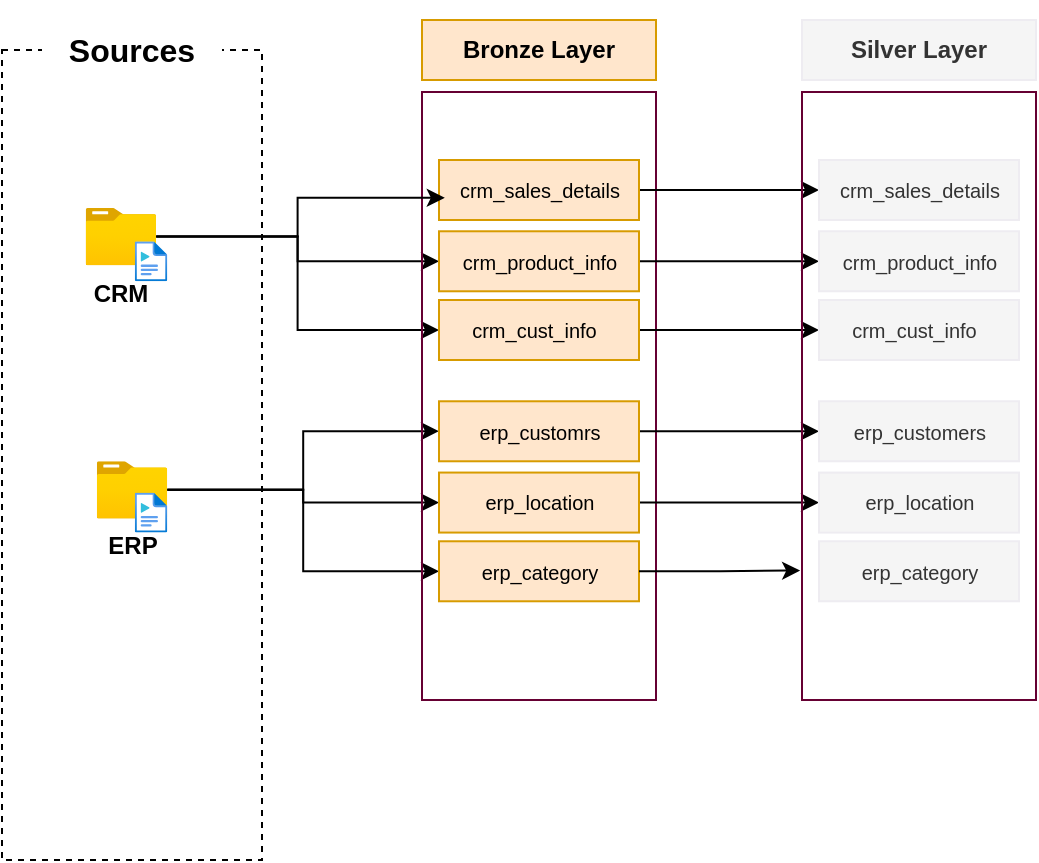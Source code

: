 <mxfile version="28.0.6">
  <diagram name="Page-1" id="8NWkZT1DCMUcKtXngkBW">
    <mxGraphModel dx="719" dy="465" grid="1" gridSize="10" guides="1" tooltips="1" connect="1" arrows="1" fold="1" page="1" pageScale="1" pageWidth="850" pageHeight="1100" math="0" shadow="0">
      <root>
        <mxCell id="0" />
        <mxCell id="1" parent="0" />
        <mxCell id="E_TXU0RTSyX3121y9cq--1" value="" style="rounded=0;whiteSpace=wrap;html=1;dashed=1;fillColor=none;movable=1;resizable=1;rotatable=1;deletable=1;editable=1;locked=0;connectable=1;" parent="1" vertex="1">
          <mxGeometry x="40" y="155" width="130" height="405" as="geometry" />
        </mxCell>
        <mxCell id="E_TXU0RTSyX3121y9cq--2" value="&lt;font style=&quot;font-size: 16px;&quot;&gt;&lt;b&gt;Sources&lt;/b&gt;&lt;/font&gt;" style="rounded=0;whiteSpace=wrap;html=1;strokeColor=none;" parent="1" vertex="1">
          <mxGeometry x="60" y="130" width="90" height="50" as="geometry" />
        </mxCell>
        <mxCell id="E_TXU0RTSyX3121y9cq--25" style="edgeStyle=orthogonalEdgeStyle;rounded=0;orthogonalLoop=1;jettySize=auto;html=1;entryX=0;entryY=0.5;entryDx=0;entryDy=0;" parent="1" source="E_TXU0RTSyX3121y9cq--3" target="E_TXU0RTSyX3121y9cq--21" edge="1">
          <mxGeometry relative="1" as="geometry" />
        </mxCell>
        <mxCell id="E_TXU0RTSyX3121y9cq--26" style="edgeStyle=orthogonalEdgeStyle;rounded=0;orthogonalLoop=1;jettySize=auto;html=1;entryX=0;entryY=0.5;entryDx=0;entryDy=0;" parent="1" source="E_TXU0RTSyX3121y9cq--3" target="E_TXU0RTSyX3121y9cq--22" edge="1">
          <mxGeometry relative="1" as="geometry" />
        </mxCell>
        <mxCell id="E_TXU0RTSyX3121y9cq--3" value="&lt;b&gt;CRM&lt;/b&gt;" style="image;aspect=fixed;html=1;points=[];align=center;fontSize=12;image=img/lib/azure2/general/Folder_Blank.svg;" parent="1" vertex="1">
          <mxGeometry x="81.81" y="234" width="35.29" height="28.64" as="geometry" />
        </mxCell>
        <mxCell id="E_TXU0RTSyX3121y9cq--4" value="" style="image;aspect=fixed;html=1;points=[];align=center;fontSize=12;image=img/lib/azure2/general/Media_File.svg;" parent="1" vertex="1">
          <mxGeometry x="106.4" y="250.64" width="16.25" height="20" as="geometry" />
        </mxCell>
        <mxCell id="E_TXU0RTSyX3121y9cq--30" style="edgeStyle=orthogonalEdgeStyle;rounded=0;orthogonalLoop=1;jettySize=auto;html=1;" parent="1" source="E_TXU0RTSyX3121y9cq--5" target="E_TXU0RTSyX3121y9cq--27" edge="1">
          <mxGeometry relative="1" as="geometry" />
        </mxCell>
        <mxCell id="E_TXU0RTSyX3121y9cq--31" style="edgeStyle=orthogonalEdgeStyle;rounded=0;orthogonalLoop=1;jettySize=auto;html=1;entryX=0;entryY=0.5;entryDx=0;entryDy=0;" parent="1" source="E_TXU0RTSyX3121y9cq--5" target="E_TXU0RTSyX3121y9cq--28" edge="1">
          <mxGeometry relative="1" as="geometry" />
        </mxCell>
        <mxCell id="E_TXU0RTSyX3121y9cq--32" style="edgeStyle=orthogonalEdgeStyle;rounded=0;orthogonalLoop=1;jettySize=auto;html=1;entryX=0;entryY=0.5;entryDx=0;entryDy=0;" parent="1" source="E_TXU0RTSyX3121y9cq--5" target="E_TXU0RTSyX3121y9cq--29" edge="1">
          <mxGeometry relative="1" as="geometry" />
        </mxCell>
        <mxCell id="E_TXU0RTSyX3121y9cq--5" value="&lt;b&gt;ERP&lt;/b&gt;" style="image;aspect=fixed;html=1;points=[];align=center;fontSize=12;image=img/lib/azure2/general/Folder_Blank.svg;" parent="1" vertex="1">
          <mxGeometry x="87.36" y="360.64" width="35.29" height="28.64" as="geometry" />
        </mxCell>
        <mxCell id="E_TXU0RTSyX3121y9cq--6" value="" style="image;aspect=fixed;html=1;points=[];align=center;fontSize=12;image=img/lib/azure2/general/Media_File.svg;" parent="1" vertex="1">
          <mxGeometry x="106.4" y="376.28" width="16.25" height="20" as="geometry" />
        </mxCell>
        <mxCell id="E_TXU0RTSyX3121y9cq--10" value="&lt;b&gt;Bronze Layer&lt;/b&gt;" style="rounded=0;whiteSpace=wrap;html=1;fillColor=#ffe6cc;strokeColor=#d79b00;" parent="1" vertex="1">
          <mxGeometry x="250" y="140" width="117" height="30" as="geometry" />
        </mxCell>
        <mxCell id="E_TXU0RTSyX3121y9cq--11" value="" style="rounded=0;whiteSpace=wrap;html=1;fillColor=none;strokeColor=#660033;" parent="1" vertex="1">
          <mxGeometry x="250" y="176" width="117" height="304" as="geometry" />
        </mxCell>
        <mxCell id="ZWmkxUl-d9QEibVxz9GA-17" style="edgeStyle=orthogonalEdgeStyle;rounded=0;orthogonalLoop=1;jettySize=auto;html=1;" edge="1" parent="1" source="E_TXU0RTSyX3121y9cq--20" target="ZWmkxUl-d9QEibVxz9GA-11">
          <mxGeometry relative="1" as="geometry" />
        </mxCell>
        <mxCell id="E_TXU0RTSyX3121y9cq--20" value="&lt;font style=&quot;font-size: 10px;&quot;&gt;crm_sales_details&lt;/font&gt;" style="rounded=0;whiteSpace=wrap;html=1;fillColor=#ffe6cc;strokeColor=#d79b00;" parent="1" vertex="1">
          <mxGeometry x="258.5" y="210" width="100" height="30" as="geometry" />
        </mxCell>
        <mxCell id="ZWmkxUl-d9QEibVxz9GA-18" style="edgeStyle=orthogonalEdgeStyle;rounded=0;orthogonalLoop=1;jettySize=auto;html=1;" edge="1" parent="1" source="E_TXU0RTSyX3121y9cq--21" target="ZWmkxUl-d9QEibVxz9GA-12">
          <mxGeometry relative="1" as="geometry" />
        </mxCell>
        <mxCell id="E_TXU0RTSyX3121y9cq--21" value="&lt;font style=&quot;font-size: 10px;&quot;&gt;crm_product_info&lt;/font&gt;" style="rounded=0;whiteSpace=wrap;html=1;fillColor=#ffe6cc;strokeColor=#d79b00;" parent="1" vertex="1">
          <mxGeometry x="258.5" y="245.64" width="100" height="30" as="geometry" />
        </mxCell>
        <mxCell id="ZWmkxUl-d9QEibVxz9GA-19" style="edgeStyle=orthogonalEdgeStyle;rounded=0;orthogonalLoop=1;jettySize=auto;html=1;exitX=1;exitY=0.5;exitDx=0;exitDy=0;" edge="1" parent="1" source="E_TXU0RTSyX3121y9cq--22" target="ZWmkxUl-d9QEibVxz9GA-13">
          <mxGeometry relative="1" as="geometry" />
        </mxCell>
        <mxCell id="E_TXU0RTSyX3121y9cq--22" value="&lt;font style=&quot;font-size: 10px;&quot;&gt;crm_cust_info&amp;nbsp;&amp;nbsp;&lt;/font&gt;" style="rounded=0;whiteSpace=wrap;html=1;fillColor=#ffe6cc;strokeColor=#d79b00;" parent="1" vertex="1">
          <mxGeometry x="258.5" y="280" width="100" height="30" as="geometry" />
        </mxCell>
        <mxCell id="E_TXU0RTSyX3121y9cq--24" style="edgeStyle=orthogonalEdgeStyle;rounded=0;orthogonalLoop=1;jettySize=auto;html=1;entryX=0.029;entryY=0.629;entryDx=0;entryDy=0;entryPerimeter=0;" parent="1" source="E_TXU0RTSyX3121y9cq--3" target="E_TXU0RTSyX3121y9cq--20" edge="1">
          <mxGeometry relative="1" as="geometry" />
        </mxCell>
        <mxCell id="ZWmkxUl-d9QEibVxz9GA-20" style="edgeStyle=orthogonalEdgeStyle;rounded=0;orthogonalLoop=1;jettySize=auto;html=1;entryX=0;entryY=0.5;entryDx=0;entryDy=0;" edge="1" parent="1" source="E_TXU0RTSyX3121y9cq--27" target="ZWmkxUl-d9QEibVxz9GA-14">
          <mxGeometry relative="1" as="geometry" />
        </mxCell>
        <mxCell id="E_TXU0RTSyX3121y9cq--27" value="&lt;font style=&quot;font-size: 10px;&quot;&gt;erp_customrs&lt;/font&gt;" style="rounded=0;whiteSpace=wrap;html=1;fillColor=#ffe6cc;strokeColor=#d79b00;" parent="1" vertex="1">
          <mxGeometry x="258.5" y="330.64" width="100" height="30" as="geometry" />
        </mxCell>
        <mxCell id="ZWmkxUl-d9QEibVxz9GA-21" style="edgeStyle=orthogonalEdgeStyle;rounded=0;orthogonalLoop=1;jettySize=auto;html=1;entryX=0;entryY=0.5;entryDx=0;entryDy=0;" edge="1" parent="1" source="E_TXU0RTSyX3121y9cq--28" target="ZWmkxUl-d9QEibVxz9GA-15">
          <mxGeometry relative="1" as="geometry" />
        </mxCell>
        <mxCell id="E_TXU0RTSyX3121y9cq--28" value="&lt;font style=&quot;font-size: 10px;&quot;&gt;erp_location&lt;/font&gt;" style="rounded=0;whiteSpace=wrap;html=1;fillColor=#ffe6cc;strokeColor=#d79b00;" parent="1" vertex="1">
          <mxGeometry x="258.5" y="366.28" width="100" height="30" as="geometry" />
        </mxCell>
        <mxCell id="E_TXU0RTSyX3121y9cq--29" value="&lt;font style=&quot;font-size: 10px;&quot;&gt;erp_category&lt;/font&gt;" style="rounded=0;whiteSpace=wrap;html=1;fillColor=#ffe6cc;strokeColor=#d79b00;" parent="1" vertex="1">
          <mxGeometry x="258.5" y="400.64" width="100" height="30" as="geometry" />
        </mxCell>
        <mxCell id="ZWmkxUl-d9QEibVxz9GA-9" value="&lt;b&gt;Silver Layer&lt;/b&gt;" style="rounded=0;whiteSpace=wrap;html=1;fillColor=#f5f5f5;strokeColor=#EEECF1;fontColor=#333333;" vertex="1" parent="1">
          <mxGeometry x="440" y="140" width="117" height="30" as="geometry" />
        </mxCell>
        <mxCell id="ZWmkxUl-d9QEibVxz9GA-10" value="" style="rounded=0;whiteSpace=wrap;html=1;fillColor=none;strokeColor=#660033;" vertex="1" parent="1">
          <mxGeometry x="440" y="176" width="117" height="304" as="geometry" />
        </mxCell>
        <mxCell id="ZWmkxUl-d9QEibVxz9GA-11" value="&lt;font style=&quot;font-size: 10px;&quot;&gt;crm_sales_details&lt;/font&gt;" style="rounded=0;whiteSpace=wrap;html=1;fillColor=#f5f5f5;strokeColor=#EEECF1;fontColor=#333333;" vertex="1" parent="1">
          <mxGeometry x="448.5" y="210" width="100" height="30" as="geometry" />
        </mxCell>
        <mxCell id="ZWmkxUl-d9QEibVxz9GA-12" value="&lt;font style=&quot;font-size: 10px;&quot;&gt;crm_product_info&lt;/font&gt;" style="rounded=0;whiteSpace=wrap;html=1;fillColor=#f5f5f5;strokeColor=#EEECF1;fontColor=#333333;" vertex="1" parent="1">
          <mxGeometry x="448.5" y="245.64" width="100" height="30" as="geometry" />
        </mxCell>
        <mxCell id="ZWmkxUl-d9QEibVxz9GA-13" value="&lt;font style=&quot;font-size: 10px;&quot;&gt;crm_cust_info&amp;nbsp;&amp;nbsp;&lt;/font&gt;" style="rounded=0;whiteSpace=wrap;html=1;fillColor=#f5f5f5;strokeColor=#EEECF1;fontColor=#333333;" vertex="1" parent="1">
          <mxGeometry x="448.5" y="280" width="100" height="30" as="geometry" />
        </mxCell>
        <mxCell id="ZWmkxUl-d9QEibVxz9GA-14" value="&lt;font style=&quot;font-size: 10px;&quot;&gt;erp_customers&lt;/font&gt;" style="rounded=0;whiteSpace=wrap;html=1;fillColor=#f5f5f5;strokeColor=#EEECF1;fontColor=#333333;" vertex="1" parent="1">
          <mxGeometry x="448.5" y="330.64" width="100" height="30" as="geometry" />
        </mxCell>
        <mxCell id="ZWmkxUl-d9QEibVxz9GA-15" value="&lt;font style=&quot;font-size: 10px;&quot;&gt;erp_location&lt;/font&gt;" style="rounded=0;whiteSpace=wrap;html=1;fillColor=#f5f5f5;strokeColor=#EEECF1;fontColor=#333333;" vertex="1" parent="1">
          <mxGeometry x="448.5" y="366.28" width="100" height="30" as="geometry" />
        </mxCell>
        <mxCell id="ZWmkxUl-d9QEibVxz9GA-16" value="&lt;font style=&quot;font-size: 10px;&quot;&gt;erp_category&lt;/font&gt;" style="rounded=0;whiteSpace=wrap;html=1;fillColor=#f5f5f5;strokeColor=#EEECF1;fontColor=#333333;" vertex="1" parent="1">
          <mxGeometry x="448.5" y="400.64" width="100" height="30" as="geometry" />
        </mxCell>
        <mxCell id="ZWmkxUl-d9QEibVxz9GA-22" style="edgeStyle=orthogonalEdgeStyle;rounded=0;orthogonalLoop=1;jettySize=auto;html=1;entryX=-0.008;entryY=0.787;entryDx=0;entryDy=0;entryPerimeter=0;" edge="1" parent="1" source="E_TXU0RTSyX3121y9cq--29" target="ZWmkxUl-d9QEibVxz9GA-10">
          <mxGeometry relative="1" as="geometry" />
        </mxCell>
      </root>
    </mxGraphModel>
  </diagram>
</mxfile>
